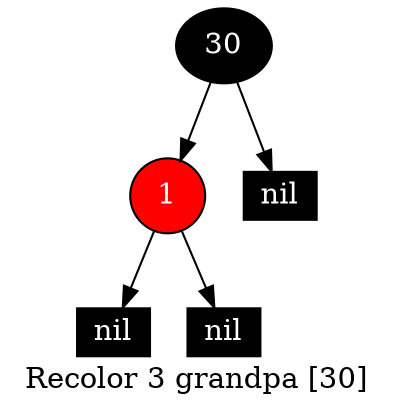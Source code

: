digraph G {
    label="Recolor 3 grandpa [30]";
    node [width=0.5,fontcolor=white,style=filled];
    30 [fillcolor=black]
    30 -> 1
    30 -> NULLr30
    NULLr30 [label="nil",width=0.3,height=0.2,shape=box,fillcolor=black]
    1 [fillcolor=red]
    1 -> NULLl1
    NULLl1 [label="nil",width=0.3,height=0.2,shape=box,fillcolor=black]
    1 -> NULLr1
    NULLr1 [label="nil",width=0.3,height=0.2,shape=box,fillcolor=black]
}
